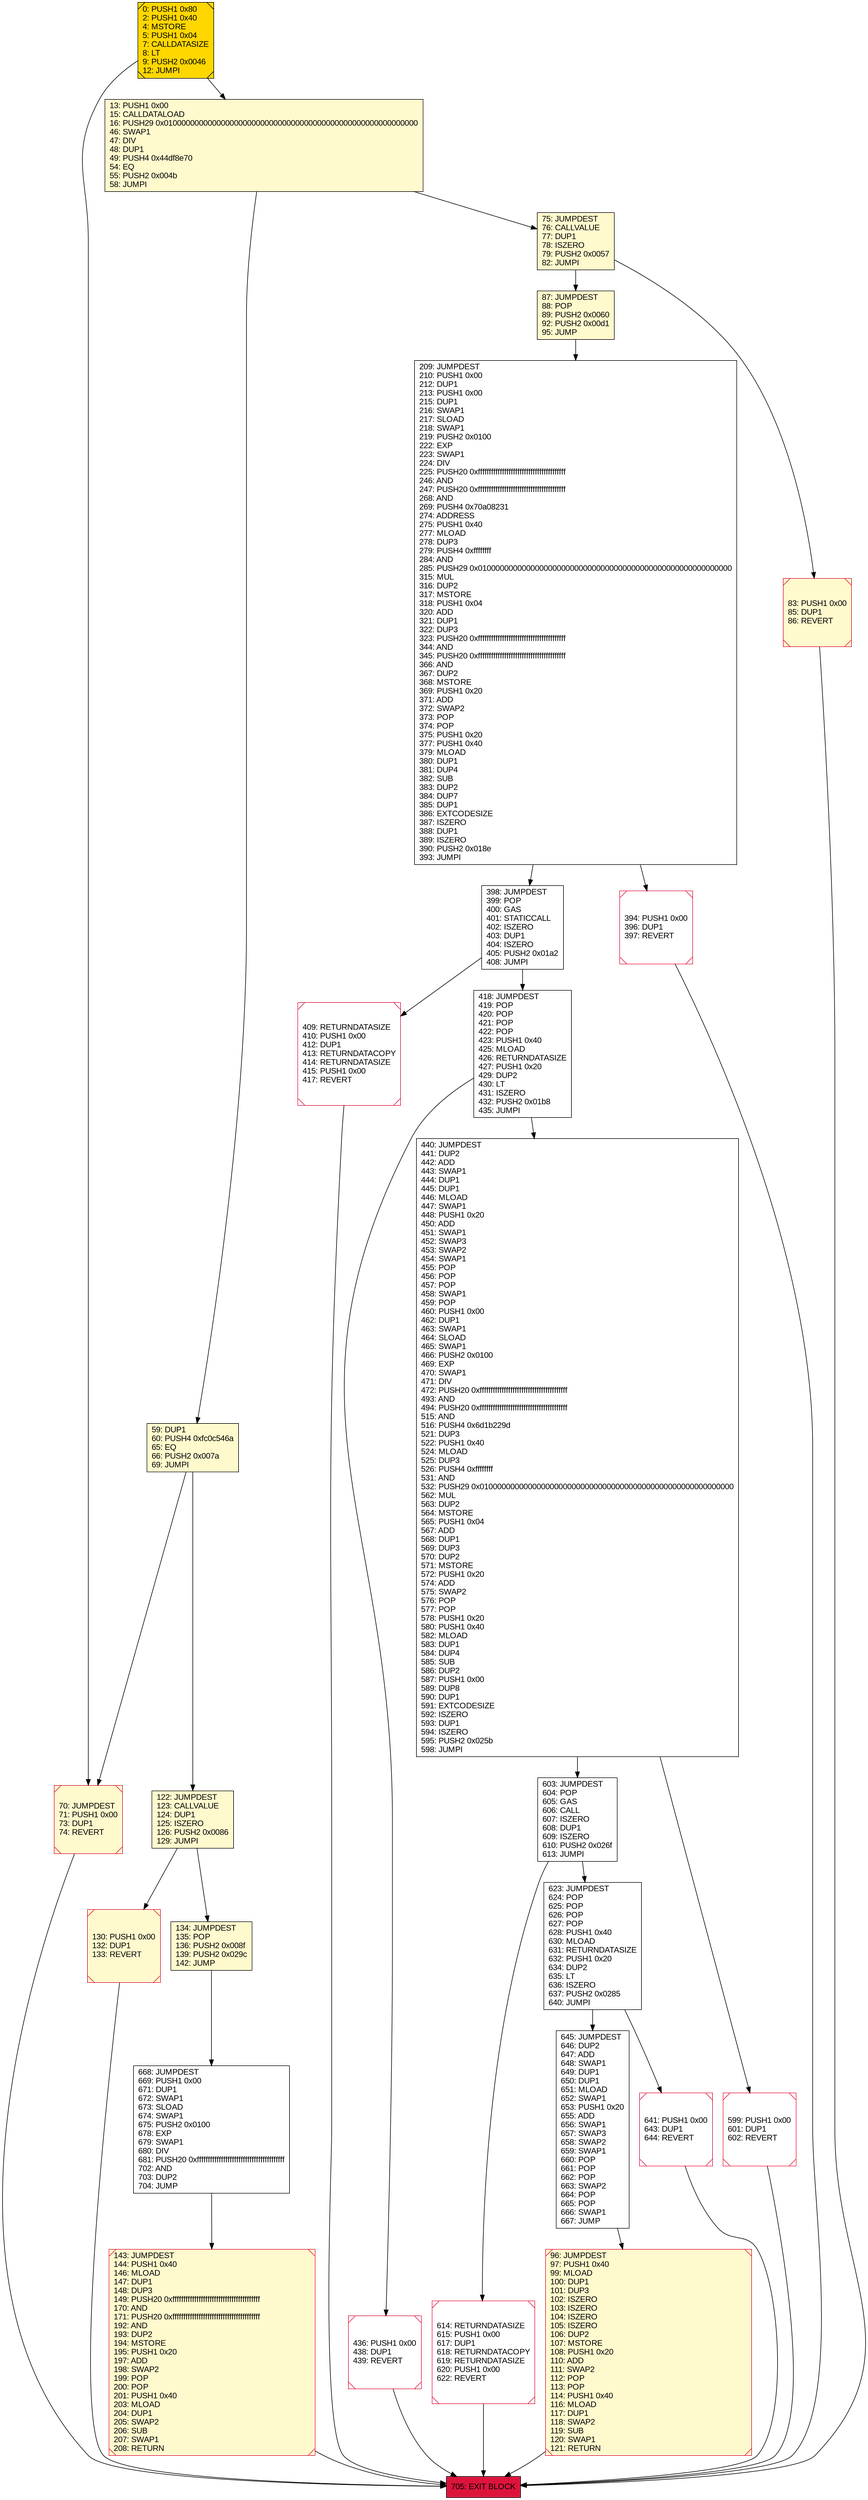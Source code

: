 digraph G {
bgcolor=transparent rankdir=UD;
node [shape=box style=filled color=black fillcolor=white fontname=arial fontcolor=black];
705 [label="705: EXIT BLOCK\l" fillcolor=crimson ];
409 [label="409: RETURNDATASIZE\l410: PUSH1 0x00\l412: DUP1\l413: RETURNDATACOPY\l414: RETURNDATASIZE\l415: PUSH1 0x00\l417: REVERT\l" shape=Msquare color=crimson ];
70 [label="70: JUMPDEST\l71: PUSH1 0x00\l73: DUP1\l74: REVERT\l" fillcolor=lemonchiffon shape=Msquare color=crimson ];
0 [label="0: PUSH1 0x80\l2: PUSH1 0x40\l4: MSTORE\l5: PUSH1 0x04\l7: CALLDATASIZE\l8: LT\l9: PUSH2 0x0046\l12: JUMPI\l" fillcolor=lemonchiffon shape=Msquare fillcolor=gold ];
436 [label="436: PUSH1 0x00\l438: DUP1\l439: REVERT\l" shape=Msquare color=crimson ];
398 [label="398: JUMPDEST\l399: POP\l400: GAS\l401: STATICCALL\l402: ISZERO\l403: DUP1\l404: ISZERO\l405: PUSH2 0x01a2\l408: JUMPI\l" ];
645 [label="645: JUMPDEST\l646: DUP2\l647: ADD\l648: SWAP1\l649: DUP1\l650: DUP1\l651: MLOAD\l652: SWAP1\l653: PUSH1 0x20\l655: ADD\l656: SWAP1\l657: SWAP3\l658: SWAP2\l659: SWAP1\l660: POP\l661: POP\l662: POP\l663: SWAP2\l664: POP\l665: POP\l666: SWAP1\l667: JUMP\l" ];
59 [label="59: DUP1\l60: PUSH4 0xfc0c546a\l65: EQ\l66: PUSH2 0x007a\l69: JUMPI\l" fillcolor=lemonchiffon ];
96 [label="96: JUMPDEST\l97: PUSH1 0x40\l99: MLOAD\l100: DUP1\l101: DUP3\l102: ISZERO\l103: ISZERO\l104: ISZERO\l105: ISZERO\l106: DUP2\l107: MSTORE\l108: PUSH1 0x20\l110: ADD\l111: SWAP2\l112: POP\l113: POP\l114: PUSH1 0x40\l116: MLOAD\l117: DUP1\l118: SWAP2\l119: SUB\l120: SWAP1\l121: RETURN\l" fillcolor=lemonchiffon shape=Msquare color=crimson ];
143 [label="143: JUMPDEST\l144: PUSH1 0x40\l146: MLOAD\l147: DUP1\l148: DUP3\l149: PUSH20 0xffffffffffffffffffffffffffffffffffffffff\l170: AND\l171: PUSH20 0xffffffffffffffffffffffffffffffffffffffff\l192: AND\l193: DUP2\l194: MSTORE\l195: PUSH1 0x20\l197: ADD\l198: SWAP2\l199: POP\l200: POP\l201: PUSH1 0x40\l203: MLOAD\l204: DUP1\l205: SWAP2\l206: SUB\l207: SWAP1\l208: RETURN\l" fillcolor=lemonchiffon shape=Msquare color=crimson ];
641 [label="641: PUSH1 0x00\l643: DUP1\l644: REVERT\l" shape=Msquare color=crimson ];
13 [label="13: PUSH1 0x00\l15: CALLDATALOAD\l16: PUSH29 0x0100000000000000000000000000000000000000000000000000000000\l46: SWAP1\l47: DIV\l48: DUP1\l49: PUSH4 0x44df8e70\l54: EQ\l55: PUSH2 0x004b\l58: JUMPI\l" fillcolor=lemonchiffon ];
130 [label="130: PUSH1 0x00\l132: DUP1\l133: REVERT\l" fillcolor=lemonchiffon shape=Msquare color=crimson ];
418 [label="418: JUMPDEST\l419: POP\l420: POP\l421: POP\l422: POP\l423: PUSH1 0x40\l425: MLOAD\l426: RETURNDATASIZE\l427: PUSH1 0x20\l429: DUP2\l430: LT\l431: ISZERO\l432: PUSH2 0x01b8\l435: JUMPI\l" ];
668 [label="668: JUMPDEST\l669: PUSH1 0x00\l671: DUP1\l672: SWAP1\l673: SLOAD\l674: SWAP1\l675: PUSH2 0x0100\l678: EXP\l679: SWAP1\l680: DIV\l681: PUSH20 0xffffffffffffffffffffffffffffffffffffffff\l702: AND\l703: DUP2\l704: JUMP\l" ];
603 [label="603: JUMPDEST\l604: POP\l605: GAS\l606: CALL\l607: ISZERO\l608: DUP1\l609: ISZERO\l610: PUSH2 0x026f\l613: JUMPI\l" ];
394 [label="394: PUSH1 0x00\l396: DUP1\l397: REVERT\l" shape=Msquare color=crimson ];
87 [label="87: JUMPDEST\l88: POP\l89: PUSH2 0x0060\l92: PUSH2 0x00d1\l95: JUMP\l" fillcolor=lemonchiffon ];
75 [label="75: JUMPDEST\l76: CALLVALUE\l77: DUP1\l78: ISZERO\l79: PUSH2 0x0057\l82: JUMPI\l" fillcolor=lemonchiffon ];
122 [label="122: JUMPDEST\l123: CALLVALUE\l124: DUP1\l125: ISZERO\l126: PUSH2 0x0086\l129: JUMPI\l" fillcolor=lemonchiffon ];
83 [label="83: PUSH1 0x00\l85: DUP1\l86: REVERT\l" fillcolor=lemonchiffon shape=Msquare color=crimson ];
440 [label="440: JUMPDEST\l441: DUP2\l442: ADD\l443: SWAP1\l444: DUP1\l445: DUP1\l446: MLOAD\l447: SWAP1\l448: PUSH1 0x20\l450: ADD\l451: SWAP1\l452: SWAP3\l453: SWAP2\l454: SWAP1\l455: POP\l456: POP\l457: POP\l458: SWAP1\l459: POP\l460: PUSH1 0x00\l462: DUP1\l463: SWAP1\l464: SLOAD\l465: SWAP1\l466: PUSH2 0x0100\l469: EXP\l470: SWAP1\l471: DIV\l472: PUSH20 0xffffffffffffffffffffffffffffffffffffffff\l493: AND\l494: PUSH20 0xffffffffffffffffffffffffffffffffffffffff\l515: AND\l516: PUSH4 0x6d1b229d\l521: DUP3\l522: PUSH1 0x40\l524: MLOAD\l525: DUP3\l526: PUSH4 0xffffffff\l531: AND\l532: PUSH29 0x0100000000000000000000000000000000000000000000000000000000\l562: MUL\l563: DUP2\l564: MSTORE\l565: PUSH1 0x04\l567: ADD\l568: DUP1\l569: DUP3\l570: DUP2\l571: MSTORE\l572: PUSH1 0x20\l574: ADD\l575: SWAP2\l576: POP\l577: POP\l578: PUSH1 0x20\l580: PUSH1 0x40\l582: MLOAD\l583: DUP1\l584: DUP4\l585: SUB\l586: DUP2\l587: PUSH1 0x00\l589: DUP8\l590: DUP1\l591: EXTCODESIZE\l592: ISZERO\l593: DUP1\l594: ISZERO\l595: PUSH2 0x025b\l598: JUMPI\l" ];
134 [label="134: JUMPDEST\l135: POP\l136: PUSH2 0x008f\l139: PUSH2 0x029c\l142: JUMP\l" fillcolor=lemonchiffon ];
599 [label="599: PUSH1 0x00\l601: DUP1\l602: REVERT\l" shape=Msquare color=crimson ];
614 [label="614: RETURNDATASIZE\l615: PUSH1 0x00\l617: DUP1\l618: RETURNDATACOPY\l619: RETURNDATASIZE\l620: PUSH1 0x00\l622: REVERT\l" shape=Msquare color=crimson ];
209 [label="209: JUMPDEST\l210: PUSH1 0x00\l212: DUP1\l213: PUSH1 0x00\l215: DUP1\l216: SWAP1\l217: SLOAD\l218: SWAP1\l219: PUSH2 0x0100\l222: EXP\l223: SWAP1\l224: DIV\l225: PUSH20 0xffffffffffffffffffffffffffffffffffffffff\l246: AND\l247: PUSH20 0xffffffffffffffffffffffffffffffffffffffff\l268: AND\l269: PUSH4 0x70a08231\l274: ADDRESS\l275: PUSH1 0x40\l277: MLOAD\l278: DUP3\l279: PUSH4 0xffffffff\l284: AND\l285: PUSH29 0x0100000000000000000000000000000000000000000000000000000000\l315: MUL\l316: DUP2\l317: MSTORE\l318: PUSH1 0x04\l320: ADD\l321: DUP1\l322: DUP3\l323: PUSH20 0xffffffffffffffffffffffffffffffffffffffff\l344: AND\l345: PUSH20 0xffffffffffffffffffffffffffffffffffffffff\l366: AND\l367: DUP2\l368: MSTORE\l369: PUSH1 0x20\l371: ADD\l372: SWAP2\l373: POP\l374: POP\l375: PUSH1 0x20\l377: PUSH1 0x40\l379: MLOAD\l380: DUP1\l381: DUP4\l382: SUB\l383: DUP2\l384: DUP7\l385: DUP1\l386: EXTCODESIZE\l387: ISZERO\l388: DUP1\l389: ISZERO\l390: PUSH2 0x018e\l393: JUMPI\l" ];
623 [label="623: JUMPDEST\l624: POP\l625: POP\l626: POP\l627: POP\l628: PUSH1 0x40\l630: MLOAD\l631: RETURNDATASIZE\l632: PUSH1 0x20\l634: DUP2\l635: LT\l636: ISZERO\l637: PUSH2 0x0285\l640: JUMPI\l" ];
70 -> 705;
75 -> 87;
409 -> 705;
122 -> 134;
440 -> 599;
645 -> 96;
13 -> 75;
0 -> 70;
122 -> 130;
87 -> 209;
436 -> 705;
209 -> 394;
398 -> 409;
603 -> 623;
418 -> 440;
603 -> 614;
440 -> 603;
75 -> 83;
134 -> 668;
96 -> 705;
143 -> 705;
59 -> 70;
623 -> 641;
641 -> 705;
130 -> 705;
623 -> 645;
209 -> 398;
394 -> 705;
59 -> 122;
418 -> 436;
0 -> 13;
83 -> 705;
398 -> 418;
668 -> 143;
599 -> 705;
614 -> 705;
13 -> 59;
}